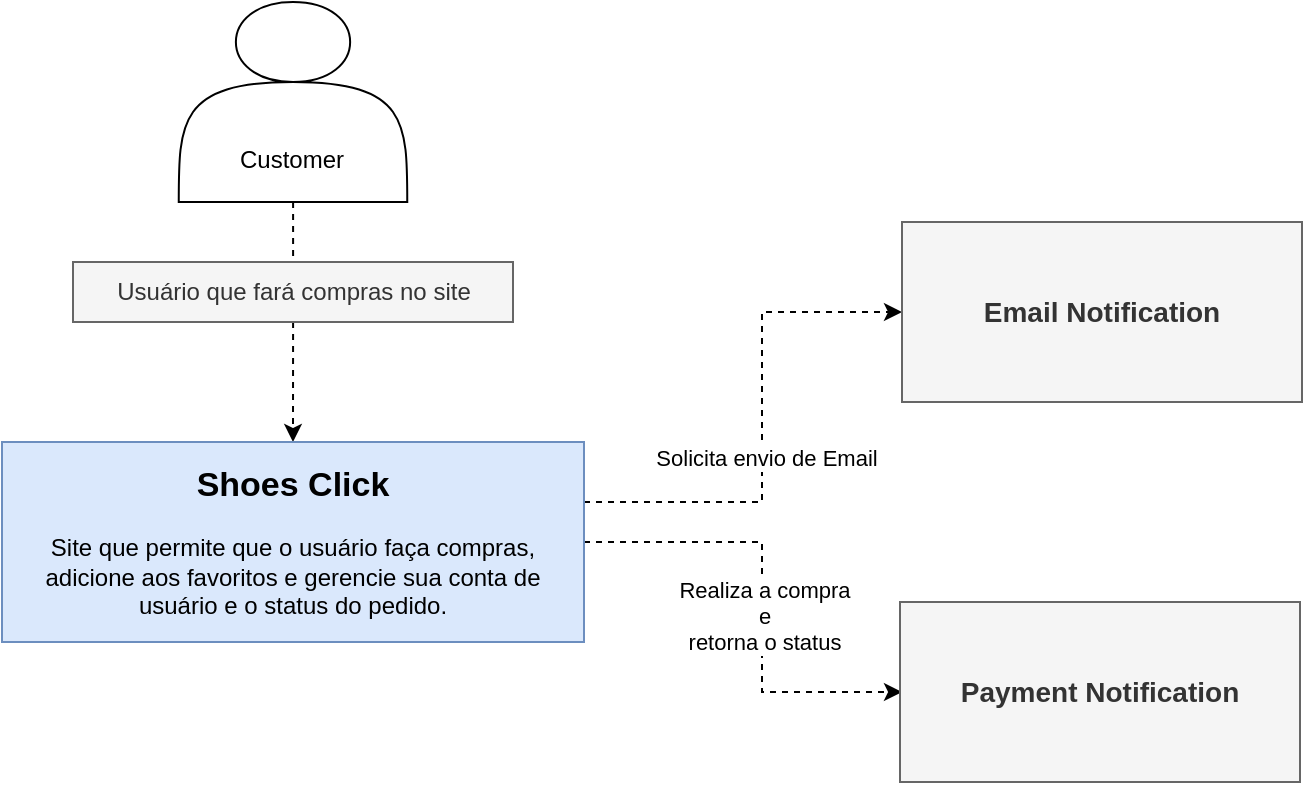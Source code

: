 <mxfile version="24.0.2" type="google">
  <diagram name="Página-1" id="NBkt7IvmojByfJSfpqG8">
    <mxGraphModel grid="1" page="1" gridSize="10" guides="1" tooltips="1" connect="1" arrows="1" fold="1" pageScale="1" pageWidth="827" pageHeight="1169" math="0" shadow="0">
      <root>
        <mxCell id="0" />
        <mxCell id="1" parent="0" />
        <mxCell id="d0QmDexkah37YJwRi1FS-8" style="edgeStyle=orthogonalEdgeStyle;rounded=0;orthogonalLoop=1;jettySize=auto;html=1;entryX=0.5;entryY=0;entryDx=0;entryDy=0;dashed=1;" edge="1" parent="1" source="d0QmDexkah37YJwRi1FS-9" target="d0QmDexkah37YJwRi1FS-14">
          <mxGeometry relative="1" as="geometry" />
        </mxCell>
        <mxCell id="d0QmDexkah37YJwRi1FS-9" value="&lt;br&gt;&lt;br&gt;&lt;br&gt;&lt;br&gt;Customer" style="shape=actor;whiteSpace=wrap;html=1;" vertex="1" parent="1">
          <mxGeometry x="175.38" y="150" width="114.25" height="100" as="geometry" />
        </mxCell>
        <mxCell id="d0QmDexkah37YJwRi1FS-10" style="edgeStyle=orthogonalEdgeStyle;rounded=0;orthogonalLoop=1;jettySize=auto;html=1;dashed=1;" edge="1" parent="1" source="d0QmDexkah37YJwRi1FS-14" target="d0QmDexkah37YJwRi1FS-16">
          <mxGeometry relative="1" as="geometry">
            <Array as="points">
              <mxPoint x="467" y="400" />
              <mxPoint x="467" y="305" />
            </Array>
          </mxGeometry>
        </mxCell>
        <mxCell id="d0QmDexkah37YJwRi1FS-11" value="Solicita envio de Email" style="edgeLabel;html=1;align=center;verticalAlign=middle;resizable=0;points=[];" connectable="0" vertex="1" parent="d0QmDexkah37YJwRi1FS-10">
          <mxGeometry x="-0.138" y="-2" relative="1" as="geometry">
            <mxPoint y="-2" as="offset" />
          </mxGeometry>
        </mxCell>
        <mxCell id="d0QmDexkah37YJwRi1FS-12" style="edgeStyle=orthogonalEdgeStyle;rounded=0;orthogonalLoop=1;jettySize=auto;html=1;dashed=1;" edge="1" parent="1" source="d0QmDexkah37YJwRi1FS-14">
          <mxGeometry relative="1" as="geometry">
            <Array as="points">
              <mxPoint x="467" y="420" />
              <mxPoint x="467" y="495" />
            </Array>
            <mxPoint x="537" y="495" as="targetPoint" />
          </mxGeometry>
        </mxCell>
        <mxCell id="d0QmDexkah37YJwRi1FS-13" value="Realiza a compra&lt;br&gt;e&lt;br&gt;retorna o status" style="edgeLabel;html=1;align=center;verticalAlign=middle;resizable=0;points=[];" connectable="0" vertex="1" parent="d0QmDexkah37YJwRi1FS-12">
          <mxGeometry x="0.079" y="1" relative="1" as="geometry">
            <mxPoint as="offset" />
          </mxGeometry>
        </mxCell>
        <mxCell id="d0QmDexkah37YJwRi1FS-14" value="&lt;span style=&quot;font-size: 17px;&quot;&gt;&lt;b&gt;Shoes Click&lt;br&gt;&lt;/b&gt;&lt;/span&gt;&lt;br&gt;Site que permite que o usuário faça compras, adicione aos favoritos e gerencie sua conta de usuário e o status do pedido." style="rounded=0;whiteSpace=wrap;html=1;fillColor=#dae8fc;strokeColor=#6c8ebf;" vertex="1" parent="1">
          <mxGeometry x="87" y="370" width="291" height="100" as="geometry" />
        </mxCell>
        <mxCell id="d0QmDexkah37YJwRi1FS-15" value="Usuário que fará compras no site" style="text;html=1;align=center;verticalAlign=middle;whiteSpace=wrap;rounded=0;fillColor=#f5f5f5;fontColor=#333333;strokeColor=#666666;" vertex="1" parent="1">
          <mxGeometry x="122.5" y="280" width="220" height="30" as="geometry" />
        </mxCell>
        <mxCell id="d0QmDexkah37YJwRi1FS-16" value="&lt;font size=&quot;1&quot; style=&quot;&quot;&gt;&lt;b style=&quot;font-size: 14px;&quot;&gt;Email Notification&lt;/b&gt;&lt;/font&gt;" style="rounded=0;whiteSpace=wrap;html=1;fillColor=#f5f5f5;fontColor=#333333;strokeColor=#666666;" vertex="1" parent="1">
          <mxGeometry x="537" y="260" width="200" height="90" as="geometry" />
        </mxCell>
        <mxCell id="d0QmDexkah37YJwRi1FS-37" value="&lt;font size=&quot;1&quot; style=&quot;&quot;&gt;&lt;b style=&quot;font-size: 14px;&quot;&gt;Payment Notification&lt;/b&gt;&lt;/font&gt;" style="rounded=0;whiteSpace=wrap;html=1;fillColor=#f5f5f5;fontColor=#333333;strokeColor=#666666;" vertex="1" parent="1">
          <mxGeometry x="536" y="450" width="200" height="90" as="geometry" />
        </mxCell>
      </root>
    </mxGraphModel>
  </diagram>
</mxfile>
